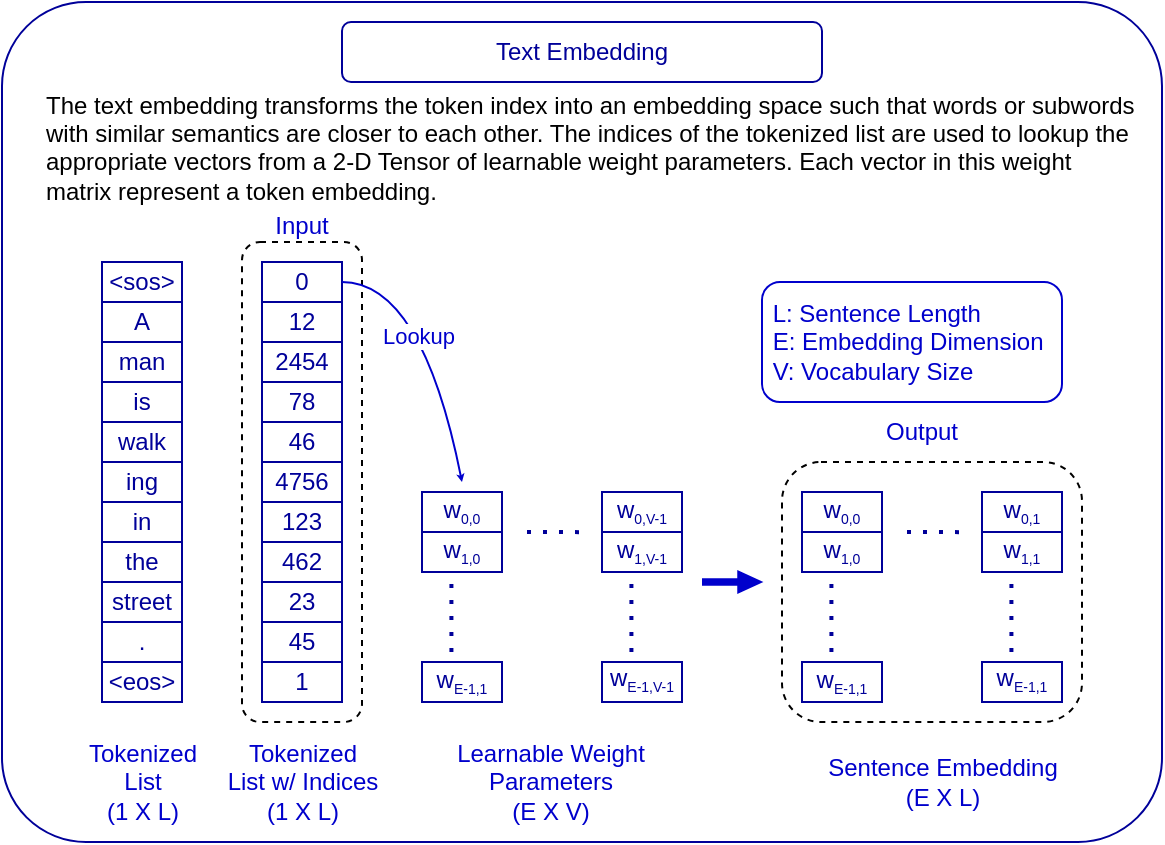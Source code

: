 <mxfile version="21.6.1" type="device">
  <diagram name="Page-1" id="44I9hGHchTTdyHQQdCC0">
    <mxGraphModel dx="683" dy="414" grid="1" gridSize="10" guides="1" tooltips="1" connect="1" arrows="1" fold="1" page="1" pageScale="1" pageWidth="827" pageHeight="1169" math="0" shadow="0">
      <root>
        <mxCell id="0" />
        <mxCell id="1" parent="0" />
        <mxCell id="Sull-ByN69tNy64UvHHk-7" value="" style="rounded=1;whiteSpace=wrap;html=1;strokeColor=#000099;arcSize=10;" parent="1" vertex="1">
          <mxGeometry x="80" y="60" width="580" height="420" as="geometry" />
        </mxCell>
        <mxCell id="uuogB0cIgwUyPvQ0T90z-137" value="" style="rounded=1;whiteSpace=wrap;html=1;dashed=1;" vertex="1" parent="1">
          <mxGeometry x="200" y="180" width="60" height="240" as="geometry" />
        </mxCell>
        <mxCell id="Sull-ByN69tNy64UvHHk-8" value="The text embedding transforms the token index into an embedding space such that words or subwords with similar semantics are closer to each other. The indices of the tokenized list are used to lookup the appropriate vectors from a 2-D Tensor of learnable weight parameters. Each vector in this weight matrix represent a token embedding.&lt;br&gt;&amp;nbsp;&amp;nbsp;" style="text;html=1;strokeColor=none;fillColor=none;align=left;verticalAlign=middle;whiteSpace=wrap;rounded=0;" parent="1" vertex="1">
          <mxGeometry x="100" y="110" width="550" height="60" as="geometry" />
        </mxCell>
        <mxCell id="Sull-ByN69tNy64UvHHk-13" value="&lt;font color=&quot;#000099&quot;&gt;Text Embedding&lt;/font&gt;" style="rounded=1;whiteSpace=wrap;html=1;strokeColor=#000099;" parent="1" vertex="1">
          <mxGeometry x="250" y="70" width="240" height="30" as="geometry" />
        </mxCell>
        <mxCell id="uuogB0cIgwUyPvQ0T90z-135" value="" style="group" vertex="1" connectable="0" parent="1">
          <mxGeometry x="130" y="190" width="500" height="230" as="geometry" />
        </mxCell>
        <mxCell id="uuogB0cIgwUyPvQ0T90z-139" value="" style="rounded=1;whiteSpace=wrap;html=1;dashed=1;" vertex="1" parent="uuogB0cIgwUyPvQ0T90z-135">
          <mxGeometry x="340" y="100" width="150" height="130" as="geometry" />
        </mxCell>
        <mxCell id="Sull-ByN69tNy64UvHHk-29" value="&lt;font color=&quot;#000099&quot;&gt;A&lt;/font&gt;" style="rounded=0;whiteSpace=wrap;html=1;strokeColor=#000099;" parent="uuogB0cIgwUyPvQ0T90z-135" vertex="1">
          <mxGeometry y="20" width="40" height="20" as="geometry" />
        </mxCell>
        <mxCell id="Sull-ByN69tNy64UvHHk-30" value="&lt;font color=&quot;#000099&quot;&gt;man&lt;/font&gt;" style="rounded=0;whiteSpace=wrap;html=1;strokeColor=#000099;" parent="uuogB0cIgwUyPvQ0T90z-135" vertex="1">
          <mxGeometry y="40" width="40" height="20" as="geometry" />
        </mxCell>
        <mxCell id="Sull-ByN69tNy64UvHHk-31" value="&lt;font color=&quot;#000099&quot;&gt;is&lt;/font&gt;" style="rounded=0;whiteSpace=wrap;html=1;strokeColor=#000099;" parent="uuogB0cIgwUyPvQ0T90z-135" vertex="1">
          <mxGeometry y="60" width="40" height="20" as="geometry" />
        </mxCell>
        <mxCell id="Sull-ByN69tNy64UvHHk-32" value="&lt;font color=&quot;#000099&quot;&gt;walk&lt;/font&gt;" style="rounded=0;whiteSpace=wrap;html=1;strokeColor=#000099;" parent="uuogB0cIgwUyPvQ0T90z-135" vertex="1">
          <mxGeometry y="80" width="40" height="20" as="geometry" />
        </mxCell>
        <mxCell id="Sull-ByN69tNy64UvHHk-33" value="&lt;font color=&quot;#000099&quot;&gt;ing&lt;/font&gt;" style="rounded=0;whiteSpace=wrap;html=1;strokeColor=#000099;" parent="uuogB0cIgwUyPvQ0T90z-135" vertex="1">
          <mxGeometry y="100" width="40" height="20" as="geometry" />
        </mxCell>
        <mxCell id="Sull-ByN69tNy64UvHHk-34" value="&lt;font color=&quot;#000099&quot;&gt;in&lt;/font&gt;" style="rounded=0;whiteSpace=wrap;html=1;strokeColor=#000099;" parent="uuogB0cIgwUyPvQ0T90z-135" vertex="1">
          <mxGeometry y="120" width="40" height="20" as="geometry" />
        </mxCell>
        <mxCell id="Sull-ByN69tNy64UvHHk-28" value="&lt;font color=&quot;#000099&quot;&gt;&amp;lt;sos&amp;gt;&lt;/font&gt;" style="rounded=0;whiteSpace=wrap;html=1;strokeColor=#000099;" parent="uuogB0cIgwUyPvQ0T90z-135" vertex="1">
          <mxGeometry width="40" height="20" as="geometry" />
        </mxCell>
        <mxCell id="Sull-ByN69tNy64UvHHk-35" value="&lt;font color=&quot;#000099&quot;&gt;the&lt;/font&gt;" style="rounded=0;whiteSpace=wrap;html=1;strokeColor=#000099;" parent="uuogB0cIgwUyPvQ0T90z-135" vertex="1">
          <mxGeometry y="140" width="40" height="20" as="geometry" />
        </mxCell>
        <mxCell id="Sull-ByN69tNy64UvHHk-36" value="&lt;font color=&quot;#000099&quot;&gt;street&lt;/font&gt;" style="rounded=0;whiteSpace=wrap;html=1;strokeColor=#000099;" parent="uuogB0cIgwUyPvQ0T90z-135" vertex="1">
          <mxGeometry y="160" width="40" height="20" as="geometry" />
        </mxCell>
        <mxCell id="Sull-ByN69tNy64UvHHk-37" value="&lt;font color=&quot;#000099&quot;&gt;.&lt;/font&gt;" style="rounded=0;whiteSpace=wrap;html=1;strokeColor=#000099;" parent="uuogB0cIgwUyPvQ0T90z-135" vertex="1">
          <mxGeometry y="180" width="40" height="20" as="geometry" />
        </mxCell>
        <mxCell id="Sull-ByN69tNy64UvHHk-38" value="&lt;font color=&quot;#000099&quot;&gt;&amp;lt;eos&amp;gt;&lt;/font&gt;" style="rounded=0;whiteSpace=wrap;html=1;strokeColor=#000099;" parent="uuogB0cIgwUyPvQ0T90z-135" vertex="1">
          <mxGeometry y="200" width="40" height="20" as="geometry" />
        </mxCell>
        <mxCell id="Sull-ByN69tNy64UvHHk-42" value="&lt;font color=&quot;#000099&quot;&gt;12&lt;/font&gt;" style="rounded=0;whiteSpace=wrap;html=1;strokeColor=#000099;" parent="uuogB0cIgwUyPvQ0T90z-135" vertex="1">
          <mxGeometry x="80" y="20" width="40" height="20" as="geometry" />
        </mxCell>
        <mxCell id="Sull-ByN69tNy64UvHHk-43" value="&lt;font color=&quot;#000099&quot;&gt;2454&lt;/font&gt;" style="rounded=0;whiteSpace=wrap;html=1;strokeColor=#000099;" parent="uuogB0cIgwUyPvQ0T90z-135" vertex="1">
          <mxGeometry x="80" y="40" width="40" height="20" as="geometry" />
        </mxCell>
        <mxCell id="Sull-ByN69tNy64UvHHk-44" value="&lt;font color=&quot;#000099&quot;&gt;78&lt;/font&gt;" style="rounded=0;whiteSpace=wrap;html=1;strokeColor=#000099;" parent="uuogB0cIgwUyPvQ0T90z-135" vertex="1">
          <mxGeometry x="80" y="60" width="40" height="20" as="geometry" />
        </mxCell>
        <mxCell id="Sull-ByN69tNy64UvHHk-45" value="&lt;font color=&quot;#000099&quot;&gt;46&lt;/font&gt;" style="rounded=0;whiteSpace=wrap;html=1;strokeColor=#000099;" parent="uuogB0cIgwUyPvQ0T90z-135" vertex="1">
          <mxGeometry x="80" y="80" width="40" height="20" as="geometry" />
        </mxCell>
        <mxCell id="Sull-ByN69tNy64UvHHk-46" value="&lt;font color=&quot;#000099&quot;&gt;4756&lt;/font&gt;" style="rounded=0;whiteSpace=wrap;html=1;strokeColor=#000099;" parent="uuogB0cIgwUyPvQ0T90z-135" vertex="1">
          <mxGeometry x="80" y="100" width="40" height="20" as="geometry" />
        </mxCell>
        <mxCell id="Sull-ByN69tNy64UvHHk-47" value="&lt;font color=&quot;#000099&quot;&gt;123&lt;/font&gt;" style="rounded=0;whiteSpace=wrap;html=1;strokeColor=#000099;" parent="uuogB0cIgwUyPvQ0T90z-135" vertex="1">
          <mxGeometry x="80" y="120" width="40" height="20" as="geometry" />
        </mxCell>
        <mxCell id="Sull-ByN69tNy64UvHHk-48" value="&lt;font color=&quot;#000099&quot;&gt;462&lt;/font&gt;" style="rounded=0;whiteSpace=wrap;html=1;strokeColor=#000099;" parent="uuogB0cIgwUyPvQ0T90z-135" vertex="1">
          <mxGeometry x="80" y="140" width="40" height="20" as="geometry" />
        </mxCell>
        <mxCell id="Sull-ByN69tNy64UvHHk-49" value="&lt;font color=&quot;#000099&quot;&gt;23&lt;/font&gt;" style="rounded=0;whiteSpace=wrap;html=1;strokeColor=#000099;" parent="uuogB0cIgwUyPvQ0T90z-135" vertex="1">
          <mxGeometry x="80" y="160" width="40" height="20" as="geometry" />
        </mxCell>
        <mxCell id="Sull-ByN69tNy64UvHHk-50" value="&lt;font color=&quot;#000099&quot;&gt;45&lt;/font&gt;" style="rounded=0;whiteSpace=wrap;html=1;strokeColor=#000099;" parent="uuogB0cIgwUyPvQ0T90z-135" vertex="1">
          <mxGeometry x="80" y="180" width="40" height="20" as="geometry" />
        </mxCell>
        <mxCell id="Sull-ByN69tNy64UvHHk-51" value="&lt;font color=&quot;#000099&quot;&gt;1&lt;/font&gt;" style="rounded=0;whiteSpace=wrap;html=1;strokeColor=#000099;" parent="uuogB0cIgwUyPvQ0T90z-135" vertex="1">
          <mxGeometry x="80" y="200" width="40" height="20" as="geometry" />
        </mxCell>
        <mxCell id="Sull-ByN69tNy64UvHHk-41" value="&lt;font color=&quot;#000099&quot;&gt;0&lt;/font&gt;" style="rounded=0;whiteSpace=wrap;html=1;strokeColor=#000099;" parent="uuogB0cIgwUyPvQ0T90z-135" vertex="1">
          <mxGeometry x="80" width="40" height="20" as="geometry" />
        </mxCell>
        <mxCell id="uuogB0cIgwUyPvQ0T90z-45" value="" style="curved=1;endArrow=classic;html=1;rounded=0;endFill=1;endSize=1;strokeColor=#0000CC;exitX=1;exitY=0.5;exitDx=0;exitDy=0;" edge="1" parent="uuogB0cIgwUyPvQ0T90z-135" source="Sull-ByN69tNy64UvHHk-41">
          <mxGeometry width="50" height="50" relative="1" as="geometry">
            <mxPoint x="120" y="10" as="sourcePoint" />
            <mxPoint x="180" y="110" as="targetPoint" />
            <Array as="points">
              <mxPoint x="160" y="10" />
            </Array>
          </mxGeometry>
        </mxCell>
        <mxCell id="uuogB0cIgwUyPvQ0T90z-115" value="&lt;font color=&quot;#0000cc&quot;&gt;Lookup&lt;/font&gt;" style="edgeLabel;html=1;align=center;verticalAlign=middle;resizable=0;points=[];" vertex="1" connectable="0" parent="uuogB0cIgwUyPvQ0T90z-45">
          <mxGeometry x="-0.07" y="-8" relative="1" as="geometry">
            <mxPoint as="offset" />
          </mxGeometry>
        </mxCell>
        <mxCell id="uuogB0cIgwUyPvQ0T90z-97" value="&lt;font color=&quot;#000099&quot;&gt;w&lt;sub&gt;&lt;font style=&quot;font-size: 7px;&quot;&gt;0,0&lt;/font&gt;&lt;/sub&gt;&lt;/font&gt;" style="rounded=0;whiteSpace=wrap;html=1;strokeColor=#000099;" vertex="1" parent="uuogB0cIgwUyPvQ0T90z-135">
          <mxGeometry x="160" y="115" width="40" height="20" as="geometry" />
        </mxCell>
        <mxCell id="uuogB0cIgwUyPvQ0T90z-104" value="&lt;font color=&quot;#000099&quot;&gt;w&lt;sub&gt;&lt;font style=&quot;font-size: 7px;&quot;&gt;1,0&lt;/font&gt;&lt;/sub&gt;&lt;/font&gt;" style="rounded=0;whiteSpace=wrap;html=1;strokeColor=#000099;" vertex="1" parent="uuogB0cIgwUyPvQ0T90z-135">
          <mxGeometry x="160" y="135" width="40" height="20" as="geometry" />
        </mxCell>
        <mxCell id="uuogB0cIgwUyPvQ0T90z-105" value="&lt;font color=&quot;#000099&quot;&gt;w&lt;sub&gt;&lt;font style=&quot;font-size: 7px;&quot;&gt;E-1,1&lt;/font&gt;&lt;/sub&gt;&lt;/font&gt;" style="rounded=0;whiteSpace=wrap;html=1;strokeColor=#000099;" vertex="1" parent="uuogB0cIgwUyPvQ0T90z-135">
          <mxGeometry x="160" y="200" width="40" height="20" as="geometry" />
        </mxCell>
        <mxCell id="uuogB0cIgwUyPvQ0T90z-106" value="" style="endArrow=none;dashed=1;html=1;dashPattern=1 3;strokeWidth=2;rounded=0;strokeColor=#000099;exitX=0.5;exitY=0;exitDx=0;exitDy=0;entryX=0.5;entryY=1;entryDx=0;entryDy=0;" edge="1" parent="uuogB0cIgwUyPvQ0T90z-135">
          <mxGeometry width="50" height="50" relative="1" as="geometry">
            <mxPoint x="174.71" y="195" as="sourcePoint" />
            <mxPoint x="174.71" y="155" as="targetPoint" />
          </mxGeometry>
        </mxCell>
        <mxCell id="uuogB0cIgwUyPvQ0T90z-108" value="&lt;font color=&quot;#000099&quot;&gt;w&lt;sub&gt;&lt;font style=&quot;font-size: 7px;&quot;&gt;0,V-1&lt;/font&gt;&lt;/sub&gt;&lt;/font&gt;" style="rounded=0;whiteSpace=wrap;html=1;strokeColor=#000099;" vertex="1" parent="uuogB0cIgwUyPvQ0T90z-135">
          <mxGeometry x="250" y="115" width="40" height="20" as="geometry" />
        </mxCell>
        <mxCell id="uuogB0cIgwUyPvQ0T90z-109" value="&lt;font color=&quot;#000099&quot;&gt;w&lt;sub&gt;&lt;font style=&quot;font-size: 7px;&quot;&gt;1,V-1&lt;/font&gt;&lt;/sub&gt;&lt;/font&gt;" style="rounded=0;whiteSpace=wrap;html=1;strokeColor=#000099;" vertex="1" parent="uuogB0cIgwUyPvQ0T90z-135">
          <mxGeometry x="250" y="135" width="40" height="20" as="geometry" />
        </mxCell>
        <mxCell id="uuogB0cIgwUyPvQ0T90z-110" value="&lt;p style=&quot;line-height: 10%;&quot;&gt;&lt;font color=&quot;#000099&quot;&gt;w&lt;sub&gt;&lt;font style=&quot;font-size: 7px;&quot;&gt;E-1,V-1&lt;/font&gt;&lt;/sub&gt;&lt;/font&gt;&lt;/p&gt;" style="rounded=0;whiteSpace=wrap;html=1;strokeColor=#000099;" vertex="1" parent="uuogB0cIgwUyPvQ0T90z-135">
          <mxGeometry x="250" y="200" width="40" height="20" as="geometry" />
        </mxCell>
        <mxCell id="uuogB0cIgwUyPvQ0T90z-111" value="" style="endArrow=none;dashed=1;html=1;dashPattern=1 3;strokeWidth=2;rounded=0;strokeColor=#000099;exitX=0.5;exitY=0;exitDx=0;exitDy=0;entryX=0.5;entryY=1;entryDx=0;entryDy=0;" edge="1" parent="uuogB0cIgwUyPvQ0T90z-135">
          <mxGeometry width="50" height="50" relative="1" as="geometry">
            <mxPoint x="264.71" y="195" as="sourcePoint" />
            <mxPoint x="264.71" y="155" as="targetPoint" />
          </mxGeometry>
        </mxCell>
        <mxCell id="uuogB0cIgwUyPvQ0T90z-113" value="" style="endArrow=none;dashed=1;html=1;dashPattern=1 3;strokeWidth=2;rounded=0;strokeColor=#000099;" edge="1" parent="uuogB0cIgwUyPvQ0T90z-135">
          <mxGeometry width="50" height="50" relative="1" as="geometry">
            <mxPoint x="212.5" y="135" as="sourcePoint" />
            <mxPoint x="240" y="135.07" as="targetPoint" />
          </mxGeometry>
        </mxCell>
        <mxCell id="uuogB0cIgwUyPvQ0T90z-123" value="" style="shape=flexArrow;endArrow=classic;html=1;rounded=0;endWidth=6.704;endSize=3.457;width=2.642;strokeColor=#0000CC;fillColor=#0000CC;" edge="1" parent="uuogB0cIgwUyPvQ0T90z-135">
          <mxGeometry width="50" height="50" relative="1" as="geometry">
            <mxPoint x="300" y="160.0" as="sourcePoint" />
            <mxPoint x="330" y="160.0" as="targetPoint" />
          </mxGeometry>
        </mxCell>
        <mxCell id="uuogB0cIgwUyPvQ0T90z-124" value="&lt;font color=&quot;#000099&quot;&gt;w&lt;sub&gt;&lt;font style=&quot;font-size: 7px;&quot;&gt;0,0&lt;/font&gt;&lt;/sub&gt;&lt;/font&gt;" style="rounded=0;whiteSpace=wrap;html=1;strokeColor=#000099;" vertex="1" parent="uuogB0cIgwUyPvQ0T90z-135">
          <mxGeometry x="350" y="115" width="40" height="20" as="geometry" />
        </mxCell>
        <mxCell id="uuogB0cIgwUyPvQ0T90z-125" value="&lt;font color=&quot;#000099&quot;&gt;w&lt;sub&gt;&lt;font style=&quot;font-size: 7px;&quot;&gt;1,0&lt;/font&gt;&lt;/sub&gt;&lt;/font&gt;" style="rounded=0;whiteSpace=wrap;html=1;strokeColor=#000099;" vertex="1" parent="uuogB0cIgwUyPvQ0T90z-135">
          <mxGeometry x="350" y="135" width="40" height="20" as="geometry" />
        </mxCell>
        <mxCell id="uuogB0cIgwUyPvQ0T90z-126" value="&lt;font color=&quot;#000099&quot;&gt;w&lt;sub&gt;&lt;font style=&quot;font-size: 7px;&quot;&gt;E-1,1&lt;/font&gt;&lt;/sub&gt;&lt;/font&gt;" style="rounded=0;whiteSpace=wrap;html=1;strokeColor=#000099;" vertex="1" parent="uuogB0cIgwUyPvQ0T90z-135">
          <mxGeometry x="350" y="200" width="40" height="20" as="geometry" />
        </mxCell>
        <mxCell id="uuogB0cIgwUyPvQ0T90z-127" value="" style="endArrow=none;dashed=1;html=1;dashPattern=1 3;strokeWidth=2;rounded=0;strokeColor=#000099;exitX=0.5;exitY=0;exitDx=0;exitDy=0;entryX=0.5;entryY=1;entryDx=0;entryDy=0;" edge="1" parent="uuogB0cIgwUyPvQ0T90z-135">
          <mxGeometry width="50" height="50" relative="1" as="geometry">
            <mxPoint x="364.71" y="195" as="sourcePoint" />
            <mxPoint x="364.71" y="155" as="targetPoint" />
          </mxGeometry>
        </mxCell>
        <mxCell id="uuogB0cIgwUyPvQ0T90z-128" value="&lt;font color=&quot;#000099&quot;&gt;w&lt;sub&gt;&lt;font style=&quot;font-size: 7px;&quot;&gt;0,1&lt;/font&gt;&lt;/sub&gt;&lt;/font&gt;" style="rounded=0;whiteSpace=wrap;html=1;strokeColor=#000099;" vertex="1" parent="uuogB0cIgwUyPvQ0T90z-135">
          <mxGeometry x="440" y="115" width="40" height="20" as="geometry" />
        </mxCell>
        <mxCell id="uuogB0cIgwUyPvQ0T90z-129" value="&lt;font color=&quot;#000099&quot;&gt;w&lt;sub&gt;&lt;font style=&quot;font-size: 7px;&quot;&gt;1,1&lt;/font&gt;&lt;/sub&gt;&lt;/font&gt;" style="rounded=0;whiteSpace=wrap;html=1;strokeColor=#000099;" vertex="1" parent="uuogB0cIgwUyPvQ0T90z-135">
          <mxGeometry x="440" y="135" width="40" height="20" as="geometry" />
        </mxCell>
        <mxCell id="uuogB0cIgwUyPvQ0T90z-130" value="&lt;p style=&quot;line-height: 10%;&quot;&gt;&lt;font color=&quot;#000099&quot;&gt;w&lt;sub&gt;&lt;font style=&quot;font-size: 7px;&quot;&gt;E-1,1&lt;/font&gt;&lt;/sub&gt;&lt;/font&gt;&lt;/p&gt;" style="rounded=0;whiteSpace=wrap;html=1;strokeColor=#000099;" vertex="1" parent="uuogB0cIgwUyPvQ0T90z-135">
          <mxGeometry x="440" y="200" width="40" height="20" as="geometry" />
        </mxCell>
        <mxCell id="uuogB0cIgwUyPvQ0T90z-131" value="" style="endArrow=none;dashed=1;html=1;dashPattern=1 3;strokeWidth=2;rounded=0;strokeColor=#000099;exitX=0.5;exitY=0;exitDx=0;exitDy=0;entryX=0.5;entryY=1;entryDx=0;entryDy=0;" edge="1" parent="uuogB0cIgwUyPvQ0T90z-135">
          <mxGeometry width="50" height="50" relative="1" as="geometry">
            <mxPoint x="454.71" y="195" as="sourcePoint" />
            <mxPoint x="454.71" y="155" as="targetPoint" />
          </mxGeometry>
        </mxCell>
        <mxCell id="uuogB0cIgwUyPvQ0T90z-132" value="" style="endArrow=none;dashed=1;html=1;dashPattern=1 3;strokeWidth=2;rounded=0;strokeColor=#000099;" edge="1" parent="uuogB0cIgwUyPvQ0T90z-135">
          <mxGeometry width="50" height="50" relative="1" as="geometry">
            <mxPoint x="402.5" y="135" as="sourcePoint" />
            <mxPoint x="430" y="135.07" as="targetPoint" />
          </mxGeometry>
        </mxCell>
        <mxCell id="uuogB0cIgwUyPvQ0T90z-48" value="&lt;font color=&quot;#0000cc&quot;&gt;Tokenized&lt;br&gt;List&lt;br&gt;(1 X L)&lt;br&gt;&lt;/font&gt;" style="text;html=1;align=center;verticalAlign=middle;resizable=0;points=[];autosize=1;strokeColor=none;fillColor=none;" vertex="1" parent="1">
          <mxGeometry x="110" y="420" width="80" height="60" as="geometry" />
        </mxCell>
        <mxCell id="uuogB0cIgwUyPvQ0T90z-94" value="&lt;font color=&quot;#0000cc&quot;&gt;Tokenized&lt;br&gt;List w/ Indices&lt;br&gt;(1 X L)&lt;br&gt;&lt;/font&gt;" style="text;html=1;align=center;verticalAlign=middle;resizable=0;points=[];autosize=1;strokeColor=none;fillColor=none;" vertex="1" parent="1">
          <mxGeometry x="180" y="420" width="100" height="60" as="geometry" />
        </mxCell>
        <mxCell id="uuogB0cIgwUyPvQ0T90z-114" value="&lt;font color=&quot;#0000cc&quot;&gt;Learnable Weight &lt;br&gt;Parameters&lt;br&gt;(E X V)&lt;br&gt;&lt;/font&gt;" style="text;html=1;align=center;verticalAlign=middle;resizable=0;points=[];autosize=1;strokeColor=none;fillColor=none;" vertex="1" parent="1">
          <mxGeometry x="294" y="420" width="120" height="60" as="geometry" />
        </mxCell>
        <mxCell id="uuogB0cIgwUyPvQ0T90z-133" value="&lt;font color=&quot;#0000cc&quot;&gt;Sentence Embedding&lt;br&gt;(E X L)&lt;br&gt;&lt;/font&gt;" style="text;html=1;align=center;verticalAlign=middle;resizable=0;points=[];autosize=1;strokeColor=none;fillColor=none;" vertex="1" parent="1">
          <mxGeometry x="480" y="430" width="140" height="40" as="geometry" />
        </mxCell>
        <mxCell id="uuogB0cIgwUyPvQ0T90z-136" value="&lt;font color=&quot;#0000cc&quot;&gt;&amp;nbsp;L: Sentence Length&amp;nbsp;&lt;br&gt;&amp;nbsp;E: Embedding Dimension&lt;br&gt;&amp;nbsp;V: Vocabulary Size&lt;/font&gt;" style="rounded=1;whiteSpace=wrap;html=1;align=left;container=0;labelPadding=9;strokeColor=#0000CC;" vertex="1" parent="1">
          <mxGeometry x="460" y="200" width="150" height="60" as="geometry" />
        </mxCell>
        <mxCell id="uuogB0cIgwUyPvQ0T90z-138" value="&lt;font color=&quot;#0000cc&quot;&gt;Input&lt;/font&gt;" style="text;html=1;strokeColor=none;fillColor=none;align=center;verticalAlign=middle;whiteSpace=wrap;rounded=0;" vertex="1" parent="1">
          <mxGeometry x="200" y="157" width="60" height="30" as="geometry" />
        </mxCell>
        <mxCell id="uuogB0cIgwUyPvQ0T90z-140" value="&lt;font color=&quot;#0000cc&quot;&gt;Output&lt;/font&gt;" style="text;html=1;strokeColor=none;fillColor=none;align=center;verticalAlign=middle;whiteSpace=wrap;rounded=0;" vertex="1" parent="1">
          <mxGeometry x="510" y="260" width="60" height="30" as="geometry" />
        </mxCell>
      </root>
    </mxGraphModel>
  </diagram>
</mxfile>

